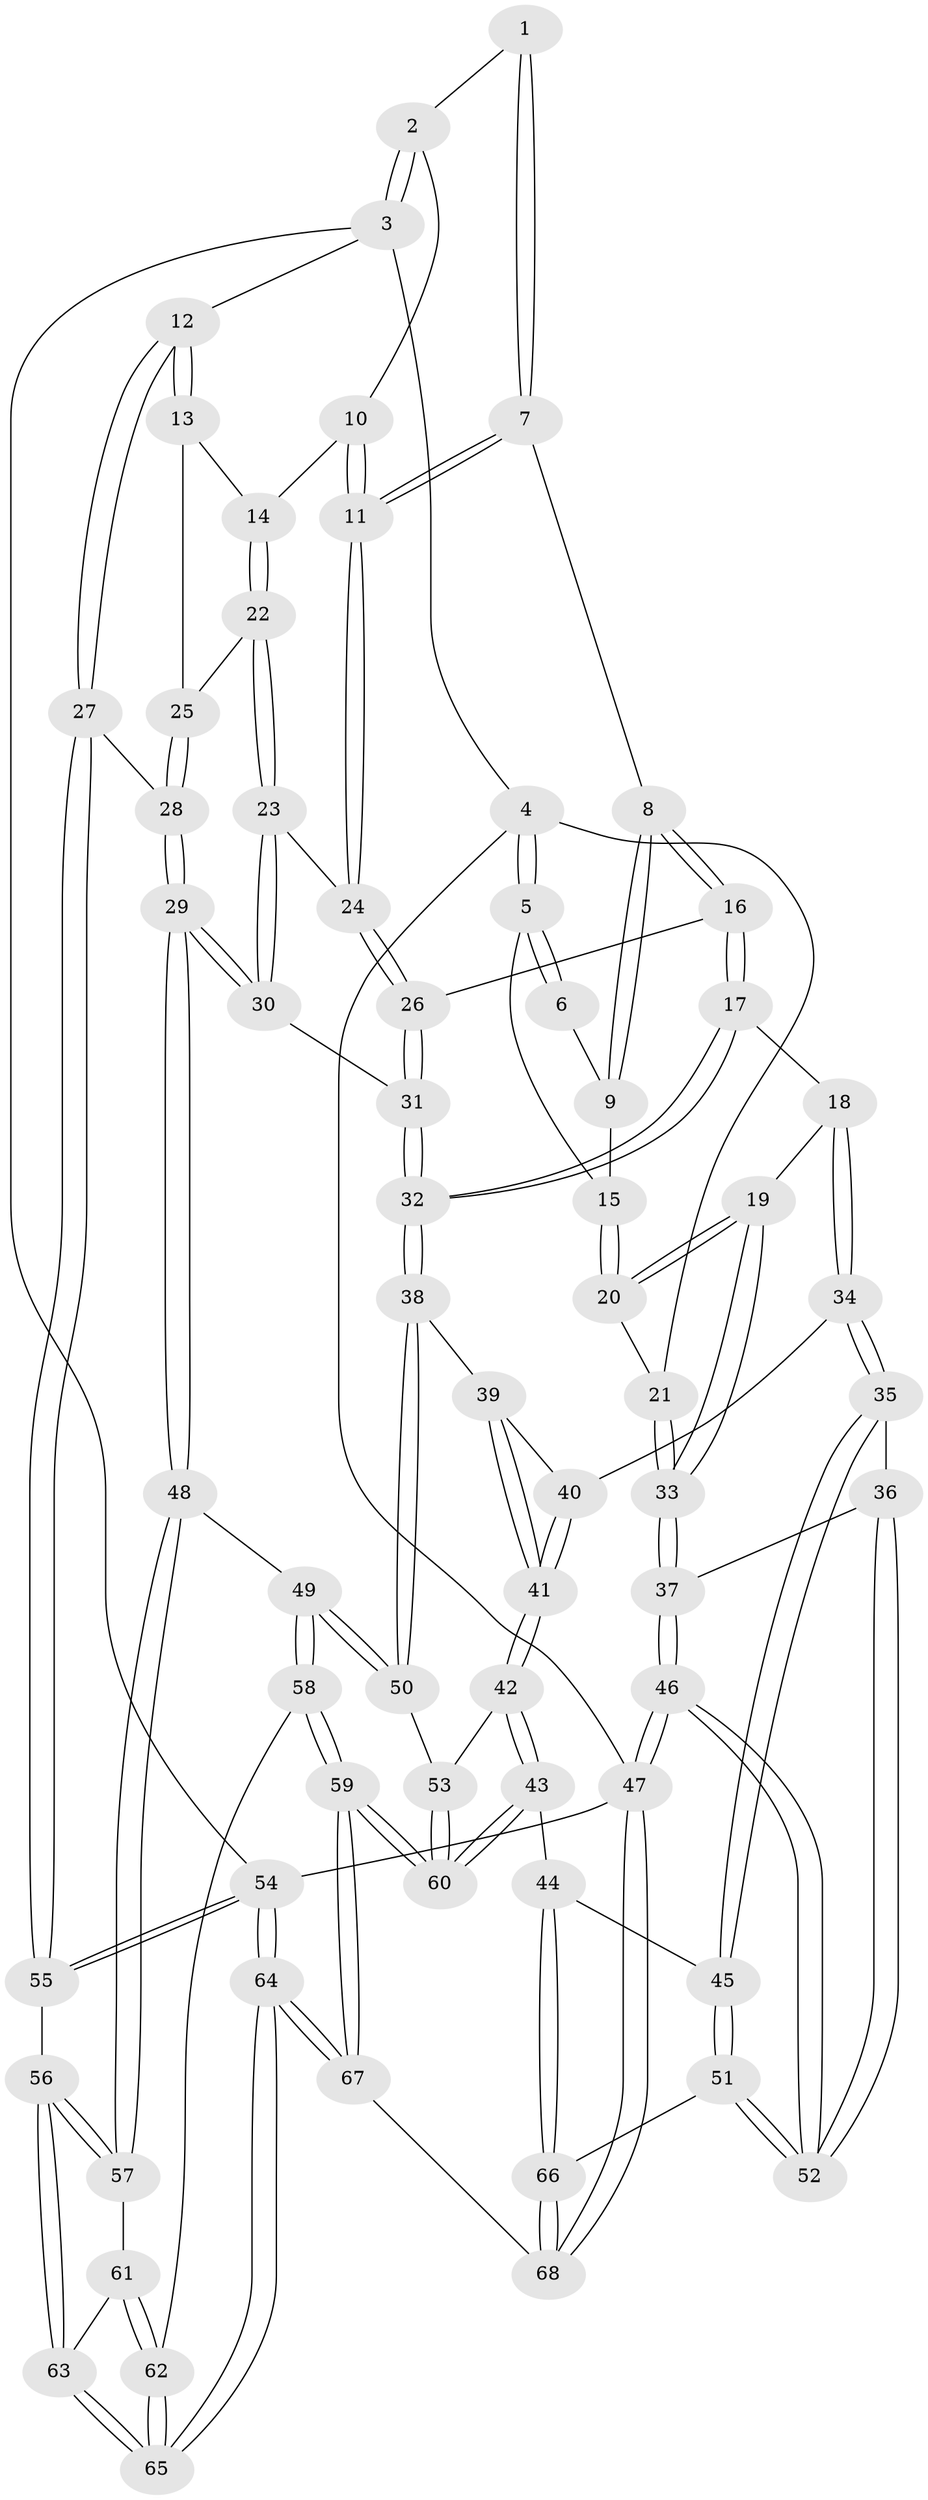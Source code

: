 // coarse degree distribution, {3: 0.07407407407407407, 11: 0.037037037037037035, 2: 0.07407407407407407, 5: 0.14814814814814814, 4: 0.5185185185185185, 7: 0.1111111111111111, 6: 0.037037037037037035}
// Generated by graph-tools (version 1.1) at 2025/21/03/04/25 18:21:35]
// undirected, 68 vertices, 167 edges
graph export_dot {
graph [start="1"]
  node [color=gray90,style=filled];
  1 [pos="+0.49653733490784413+0"];
  2 [pos="+0.78378541603104+0"];
  3 [pos="+1+0"];
  4 [pos="+0+0"];
  5 [pos="+0+0"];
  6 [pos="+0.2899090638013563+0"];
  7 [pos="+0.5132052254408715+0.007637305677193651"];
  8 [pos="+0.34763084942402966+0.15707019686766718"];
  9 [pos="+0.2708958813837571+0.04420446385499594"];
  10 [pos="+0.7546222280291811+0.02090444617015528"];
  11 [pos="+0.6037731571806773+0.17937524752161507"];
  12 [pos="+1+0"];
  13 [pos="+0.9936269128081721+0.10539646320763629"];
  14 [pos="+0.8323083315932438+0.12524618103849175"];
  15 [pos="+0.17848643441403653+0.10428801672293457"];
  16 [pos="+0.35911414555240323+0.24479999309479553"];
  17 [pos="+0.24541552272574588+0.30743814869250025"];
  18 [pos="+0.18711877911966543+0.338664034464384"];
  19 [pos="+0.17823078313234858+0.3327278569323348"];
  20 [pos="+0.11470407995727867+0.17578150039273255"];
  21 [pos="+0+0"];
  22 [pos="+0.7663495765274589+0.2747999613631438"];
  23 [pos="+0.7580065142472339+0.2773395083341312"];
  24 [pos="+0.6032012904189705+0.2036987072760914"];
  25 [pos="+0.8842214763031424+0.3019594575873557"];
  26 [pos="+0.4922880463143786+0.2899232252825246"];
  27 [pos="+1+0.446690276969357"];
  28 [pos="+1+0.4236879337381615"];
  29 [pos="+0.7553383280760058+0.561604516912723"];
  30 [pos="+0.7221092781771778+0.45855357633824667"];
  31 [pos="+0.5033801672484993+0.3742804534918525"];
  32 [pos="+0.46823979549129935+0.48050082537166516"];
  33 [pos="+0+0.3720052533601545"];
  34 [pos="+0.1965111370341475+0.40207269313662986"];
  35 [pos="+0.12006359899430645+0.503269171638428"];
  36 [pos="+0.09195822110356029+0.5047361168205274"];
  37 [pos="+0+0.45398953985157414"];
  38 [pos="+0.4663345021687741+0.48653648727337195"];
  39 [pos="+0.39390779650695934+0.4870419791195391"];
  40 [pos="+0.21876288952489253+0.42466686820269756"];
  41 [pos="+0.27851427418757013+0.6322081483179539"];
  42 [pos="+0.27754560004634166+0.689182497415973"];
  43 [pos="+0.21286879624829844+0.7600423862989993"];
  44 [pos="+0.17634889805044118+0.77214722372725"];
  45 [pos="+0.11920060445820699+0.5285884178877555"];
  46 [pos="+0+0.7736182698261902"];
  47 [pos="+0+1"];
  48 [pos="+0.739522449010106+0.6097133505881929"];
  49 [pos="+0.6567987213140122+0.6395239761540021"];
  50 [pos="+0.5182798393731226+0.6119030585010524"];
  51 [pos="+0+0.7712831753541396"];
  52 [pos="+0+0.7719281406529611"];
  53 [pos="+0.47790203444398915+0.6480059575850117"];
  54 [pos="+1+1"];
  55 [pos="+1+0.6431108002439708"];
  56 [pos="+1+0.643254101847455"];
  57 [pos="+0.8042279311900025+0.6741199522550234"];
  58 [pos="+0.6155404825459326+0.850983350106484"];
  59 [pos="+0.4678939624987793+0.9080901992438811"];
  60 [pos="+0.4655030388822442+0.904576169968471"];
  61 [pos="+0.8210862759173334+0.7380600425220311"];
  62 [pos="+0.6839437240221714+0.8940441832938574"];
  63 [pos="+0.8816349701642507+0.8357402297697655"];
  64 [pos="+0.9534990355132427+1"];
  65 [pos="+0.9177235071581177+1"];
  66 [pos="+0.1486195672141754+0.7926396363927477"];
  67 [pos="+0.43681298486963255+1"];
  68 [pos="+0.2299445656501376+1"];
  1 -- 2;
  1 -- 7;
  1 -- 7;
  2 -- 3;
  2 -- 3;
  2 -- 10;
  3 -- 4;
  3 -- 12;
  3 -- 54;
  4 -- 5;
  4 -- 5;
  4 -- 21;
  4 -- 47;
  5 -- 6;
  5 -- 6;
  5 -- 15;
  6 -- 9;
  7 -- 8;
  7 -- 11;
  7 -- 11;
  8 -- 9;
  8 -- 9;
  8 -- 16;
  8 -- 16;
  9 -- 15;
  10 -- 11;
  10 -- 11;
  10 -- 14;
  11 -- 24;
  11 -- 24;
  12 -- 13;
  12 -- 13;
  12 -- 27;
  12 -- 27;
  13 -- 14;
  13 -- 25;
  14 -- 22;
  14 -- 22;
  15 -- 20;
  15 -- 20;
  16 -- 17;
  16 -- 17;
  16 -- 26;
  17 -- 18;
  17 -- 32;
  17 -- 32;
  18 -- 19;
  18 -- 34;
  18 -- 34;
  19 -- 20;
  19 -- 20;
  19 -- 33;
  19 -- 33;
  20 -- 21;
  21 -- 33;
  21 -- 33;
  22 -- 23;
  22 -- 23;
  22 -- 25;
  23 -- 24;
  23 -- 30;
  23 -- 30;
  24 -- 26;
  24 -- 26;
  25 -- 28;
  25 -- 28;
  26 -- 31;
  26 -- 31;
  27 -- 28;
  27 -- 55;
  27 -- 55;
  28 -- 29;
  28 -- 29;
  29 -- 30;
  29 -- 30;
  29 -- 48;
  29 -- 48;
  30 -- 31;
  31 -- 32;
  31 -- 32;
  32 -- 38;
  32 -- 38;
  33 -- 37;
  33 -- 37;
  34 -- 35;
  34 -- 35;
  34 -- 40;
  35 -- 36;
  35 -- 45;
  35 -- 45;
  36 -- 37;
  36 -- 52;
  36 -- 52;
  37 -- 46;
  37 -- 46;
  38 -- 39;
  38 -- 50;
  38 -- 50;
  39 -- 40;
  39 -- 41;
  39 -- 41;
  40 -- 41;
  40 -- 41;
  41 -- 42;
  41 -- 42;
  42 -- 43;
  42 -- 43;
  42 -- 53;
  43 -- 44;
  43 -- 60;
  43 -- 60;
  44 -- 45;
  44 -- 66;
  44 -- 66;
  45 -- 51;
  45 -- 51;
  46 -- 47;
  46 -- 47;
  46 -- 52;
  46 -- 52;
  47 -- 68;
  47 -- 68;
  47 -- 54;
  48 -- 49;
  48 -- 57;
  48 -- 57;
  49 -- 50;
  49 -- 50;
  49 -- 58;
  49 -- 58;
  50 -- 53;
  51 -- 52;
  51 -- 52;
  51 -- 66;
  53 -- 60;
  53 -- 60;
  54 -- 55;
  54 -- 55;
  54 -- 64;
  54 -- 64;
  55 -- 56;
  56 -- 57;
  56 -- 57;
  56 -- 63;
  56 -- 63;
  57 -- 61;
  58 -- 59;
  58 -- 59;
  58 -- 62;
  59 -- 60;
  59 -- 60;
  59 -- 67;
  59 -- 67;
  61 -- 62;
  61 -- 62;
  61 -- 63;
  62 -- 65;
  62 -- 65;
  63 -- 65;
  63 -- 65;
  64 -- 65;
  64 -- 65;
  64 -- 67;
  64 -- 67;
  66 -- 68;
  66 -- 68;
  67 -- 68;
}
